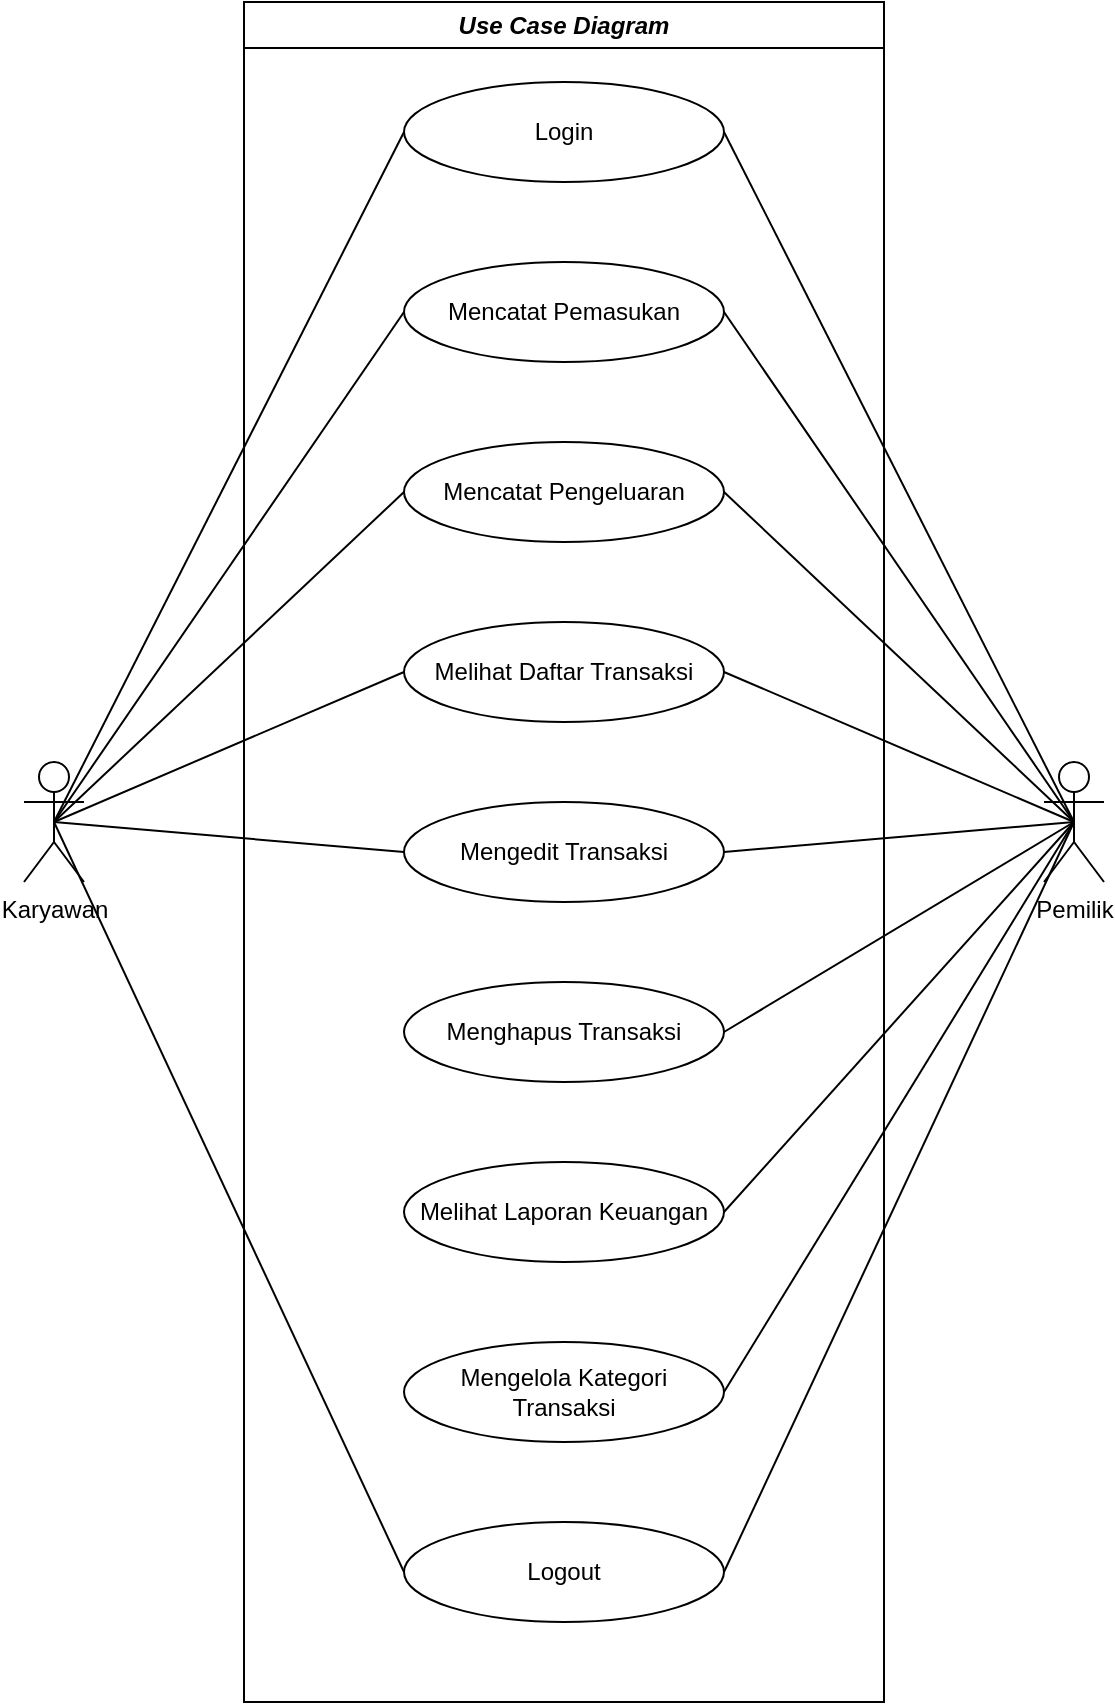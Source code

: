 <mxfile version="27.0.2">
  <diagram name="Page-1" id="avI3b0Oppp8bafd_PQ5q">
    <mxGraphModel dx="1426" dy="824" grid="1" gridSize="10" guides="1" tooltips="1" connect="1" arrows="1" fold="1" page="1" pageScale="1" pageWidth="850" pageHeight="1100" math="0" shadow="0">
      <root>
        <mxCell id="0" />
        <mxCell id="1" parent="0" />
        <mxCell id="cYHj2O94aimLerDhtO5--1" value="Login" style="ellipse;whiteSpace=wrap;html=1;" parent="1" vertex="1">
          <mxGeometry x="360" y="100" width="160" height="50" as="geometry" />
        </mxCell>
        <mxCell id="cYHj2O94aimLerDhtO5--2" value="Mencatat Pemasukan" style="ellipse;whiteSpace=wrap;html=1;" parent="1" vertex="1">
          <mxGeometry x="360" y="190" width="160" height="50" as="geometry" />
        </mxCell>
        <mxCell id="cYHj2O94aimLerDhtO5--3" value="Mencatat Pengeluaran" style="ellipse;whiteSpace=wrap;html=1;" parent="1" vertex="1">
          <mxGeometry x="360" y="280" width="160" height="50" as="geometry" />
        </mxCell>
        <mxCell id="cYHj2O94aimLerDhtO5--4" value="Melihat Daftar Transaksi" style="ellipse;whiteSpace=wrap;html=1;" parent="1" vertex="1">
          <mxGeometry x="360" y="370" width="160" height="50" as="geometry" />
        </mxCell>
        <mxCell id="cYHj2O94aimLerDhtO5--5" value="Mengedit Transaksi" style="ellipse;whiteSpace=wrap;html=1;" parent="1" vertex="1">
          <mxGeometry x="360" y="460" width="160" height="50" as="geometry" />
        </mxCell>
        <mxCell id="cYHj2O94aimLerDhtO5--6" value="Menghapus Transaksi" style="ellipse;whiteSpace=wrap;html=1;" parent="1" vertex="1">
          <mxGeometry x="360" y="550" width="160" height="50" as="geometry" />
        </mxCell>
        <mxCell id="cYHj2O94aimLerDhtO5--7" value="Melihat Laporan Keuangan" style="ellipse;whiteSpace=wrap;html=1;" parent="1" vertex="1">
          <mxGeometry x="360" y="640" width="160" height="50" as="geometry" />
        </mxCell>
        <mxCell id="cYHj2O94aimLerDhtO5--8" value="Mengelola Kategori Transaksi" style="ellipse;whiteSpace=wrap;html=1;" parent="1" vertex="1">
          <mxGeometry x="360" y="730" width="160" height="50" as="geometry" />
        </mxCell>
        <mxCell id="cYHj2O94aimLerDhtO5--13" style="rounded=0;orthogonalLoop=1;jettySize=auto;html=1;exitX=0.5;exitY=0.5;exitDx=0;exitDy=0;exitPerimeter=0;entryX=0;entryY=0.5;entryDx=0;entryDy=0;endArrow=none;startFill=0;" parent="1" source="cYHj2O94aimLerDhtO5--11" target="cYHj2O94aimLerDhtO5--1" edge="1">
          <mxGeometry relative="1" as="geometry" />
        </mxCell>
        <mxCell id="cYHj2O94aimLerDhtO5--14" style="rounded=0;orthogonalLoop=1;jettySize=auto;html=1;exitX=0.5;exitY=0.5;exitDx=0;exitDy=0;exitPerimeter=0;entryX=0;entryY=0.5;entryDx=0;entryDy=0;endArrow=none;startFill=0;" parent="1" source="cYHj2O94aimLerDhtO5--11" target="cYHj2O94aimLerDhtO5--2" edge="1">
          <mxGeometry relative="1" as="geometry" />
        </mxCell>
        <mxCell id="cYHj2O94aimLerDhtO5--15" style="rounded=0;orthogonalLoop=1;jettySize=auto;html=1;exitX=0.5;exitY=0.5;exitDx=0;exitDy=0;exitPerimeter=0;entryX=0;entryY=0.5;entryDx=0;entryDy=0;endArrow=none;startFill=0;" parent="1" source="cYHj2O94aimLerDhtO5--11" target="cYHj2O94aimLerDhtO5--3" edge="1">
          <mxGeometry relative="1" as="geometry" />
        </mxCell>
        <mxCell id="cYHj2O94aimLerDhtO5--16" style="rounded=0;orthogonalLoop=1;jettySize=auto;html=1;exitX=0.5;exitY=0.5;exitDx=0;exitDy=0;exitPerimeter=0;entryX=0;entryY=0.5;entryDx=0;entryDy=0;endArrow=none;startFill=0;" parent="1" source="cYHj2O94aimLerDhtO5--11" target="cYHj2O94aimLerDhtO5--4" edge="1">
          <mxGeometry relative="1" as="geometry" />
        </mxCell>
        <mxCell id="cYHj2O94aimLerDhtO5--17" style="rounded=0;orthogonalLoop=1;jettySize=auto;html=1;exitX=0.5;exitY=0.5;exitDx=0;exitDy=0;exitPerimeter=0;entryX=0;entryY=0.5;entryDx=0;entryDy=0;endArrow=none;startFill=0;" parent="1" source="cYHj2O94aimLerDhtO5--11" target="cYHj2O94aimLerDhtO5--5" edge="1">
          <mxGeometry relative="1" as="geometry" />
        </mxCell>
        <mxCell id="cYHj2O94aimLerDhtO5--29" style="rounded=0;orthogonalLoop=1;jettySize=auto;html=1;exitX=0.5;exitY=0.5;exitDx=0;exitDy=0;exitPerimeter=0;entryX=0;entryY=0.5;entryDx=0;entryDy=0;strokeWidth=1;endArrow=none;startFill=0;" parent="1" source="cYHj2O94aimLerDhtO5--11" target="cYHj2O94aimLerDhtO5--10" edge="1">
          <mxGeometry relative="1" as="geometry" />
        </mxCell>
        <mxCell id="cYHj2O94aimLerDhtO5--11" value="Karyawan" style="shape=umlActor;verticalLabelPosition=bottom;verticalAlign=top;html=1;outlineConnect=0;" parent="1" vertex="1">
          <mxGeometry x="170" y="440" width="30" height="60" as="geometry" />
        </mxCell>
        <mxCell id="cYHj2O94aimLerDhtO5--18" style="rounded=0;orthogonalLoop=1;jettySize=auto;html=1;exitX=0.5;exitY=0.5;exitDx=0;exitDy=0;exitPerimeter=0;entryX=1;entryY=0.5;entryDx=0;entryDy=0;endArrow=none;startFill=0;" parent="1" source="cYHj2O94aimLerDhtO5--12" target="cYHj2O94aimLerDhtO5--1" edge="1">
          <mxGeometry relative="1" as="geometry" />
        </mxCell>
        <mxCell id="cYHj2O94aimLerDhtO5--19" style="rounded=0;orthogonalLoop=1;jettySize=auto;html=1;exitX=0.5;exitY=0.5;exitDx=0;exitDy=0;exitPerimeter=0;entryX=1;entryY=0.5;entryDx=0;entryDy=0;endArrow=none;startFill=0;" parent="1" source="cYHj2O94aimLerDhtO5--12" target="cYHj2O94aimLerDhtO5--2" edge="1">
          <mxGeometry relative="1" as="geometry" />
        </mxCell>
        <mxCell id="cYHj2O94aimLerDhtO5--21" style="rounded=0;orthogonalLoop=1;jettySize=auto;html=1;exitX=0.5;exitY=0.5;exitDx=0;exitDy=0;exitPerimeter=0;entryX=1;entryY=0.5;entryDx=0;entryDy=0;endArrow=none;startFill=0;" parent="1" source="cYHj2O94aimLerDhtO5--12" target="cYHj2O94aimLerDhtO5--3" edge="1">
          <mxGeometry relative="1" as="geometry" />
        </mxCell>
        <mxCell id="cYHj2O94aimLerDhtO5--22" style="rounded=0;orthogonalLoop=1;jettySize=auto;html=1;exitX=0.5;exitY=0.5;exitDx=0;exitDy=0;exitPerimeter=0;entryX=1;entryY=0.5;entryDx=0;entryDy=0;endArrow=none;startFill=0;" parent="1" source="cYHj2O94aimLerDhtO5--12" target="cYHj2O94aimLerDhtO5--4" edge="1">
          <mxGeometry relative="1" as="geometry" />
        </mxCell>
        <mxCell id="cYHj2O94aimLerDhtO5--23" style="rounded=0;orthogonalLoop=1;jettySize=auto;html=1;exitX=0.5;exitY=0.5;exitDx=0;exitDy=0;exitPerimeter=0;entryX=1;entryY=0.5;entryDx=0;entryDy=0;endArrow=none;startFill=0;" parent="1" source="cYHj2O94aimLerDhtO5--12" target="cYHj2O94aimLerDhtO5--5" edge="1">
          <mxGeometry relative="1" as="geometry" />
        </mxCell>
        <mxCell id="cYHj2O94aimLerDhtO5--24" style="rounded=0;orthogonalLoop=1;jettySize=auto;html=1;exitX=0.5;exitY=0.5;exitDx=0;exitDy=0;exitPerimeter=0;entryX=1;entryY=0.5;entryDx=0;entryDy=0;endArrow=none;startFill=0;" parent="1" source="cYHj2O94aimLerDhtO5--12" target="cYHj2O94aimLerDhtO5--6" edge="1">
          <mxGeometry relative="1" as="geometry" />
        </mxCell>
        <mxCell id="cYHj2O94aimLerDhtO5--25" style="rounded=0;orthogonalLoop=1;jettySize=auto;html=1;exitX=0.5;exitY=0.5;exitDx=0;exitDy=0;exitPerimeter=0;entryX=1;entryY=0.5;entryDx=0;entryDy=0;endArrow=none;startFill=0;" parent="1" source="cYHj2O94aimLerDhtO5--12" target="cYHj2O94aimLerDhtO5--7" edge="1">
          <mxGeometry relative="1" as="geometry" />
        </mxCell>
        <mxCell id="cYHj2O94aimLerDhtO5--26" style="rounded=0;orthogonalLoop=1;jettySize=auto;html=1;exitX=0.5;exitY=0.5;exitDx=0;exitDy=0;exitPerimeter=0;entryX=1;entryY=0.5;entryDx=0;entryDy=0;endArrow=none;startFill=0;" parent="1" source="cYHj2O94aimLerDhtO5--12" target="cYHj2O94aimLerDhtO5--8" edge="1">
          <mxGeometry relative="1" as="geometry" />
        </mxCell>
        <mxCell id="cYHj2O94aimLerDhtO5--28" style="rounded=0;orthogonalLoop=1;jettySize=auto;html=1;exitX=0.5;exitY=0.5;exitDx=0;exitDy=0;exitPerimeter=0;entryX=1;entryY=0.5;entryDx=0;entryDy=0;endArrow=none;startFill=0;" parent="1" source="cYHj2O94aimLerDhtO5--12" target="cYHj2O94aimLerDhtO5--10" edge="1">
          <mxGeometry relative="1" as="geometry" />
        </mxCell>
        <mxCell id="cYHj2O94aimLerDhtO5--12" value="Pemilik" style="shape=umlActor;verticalLabelPosition=bottom;verticalAlign=top;html=1;outlineConnect=0;" parent="1" vertex="1">
          <mxGeometry x="680" y="440" width="30" height="60" as="geometry" />
        </mxCell>
        <mxCell id="cYHj2O94aimLerDhtO5--30" value="&lt;i&gt;Use Case Diagram&lt;/i&gt;" style="swimlane;whiteSpace=wrap;html=1;startSize=23;" parent="1" vertex="1">
          <mxGeometry x="280" y="60" width="320" height="850" as="geometry" />
        </mxCell>
        <mxCell id="cYHj2O94aimLerDhtO5--10" value="Logout" style="ellipse;whiteSpace=wrap;html=1;" parent="cYHj2O94aimLerDhtO5--30" vertex="1">
          <mxGeometry x="80" y="760" width="160" height="50" as="geometry" />
        </mxCell>
      </root>
    </mxGraphModel>
  </diagram>
</mxfile>
